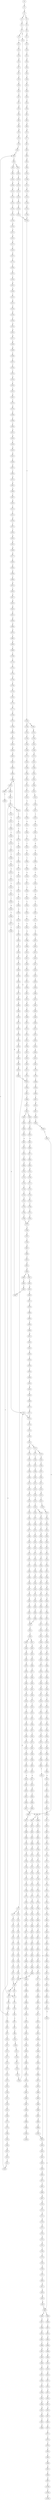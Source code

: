 strict digraph  {
	S0 -> S1 [ label = C ];
	S1 -> S2 [ label = G ];
	S2 -> S3 [ label = A ];
	S2 -> S4 [ label = T ];
	S3 -> S5 [ label = A ];
	S4 -> S6 [ label = G ];
	S5 -> S7 [ label = C ];
	S6 -> S8 [ label = C ];
	S7 -> S9 [ label = C ];
	S7 -> S10 [ label = A ];
	S8 -> S11 [ label = A ];
	S9 -> S12 [ label = T ];
	S10 -> S13 [ label = C ];
	S11 -> S14 [ label = T ];
	S12 -> S15 [ label = T ];
	S13 -> S16 [ label = G ];
	S13 -> S17 [ label = C ];
	S14 -> S18 [ label = C ];
	S15 -> S19 [ label = C ];
	S16 -> S20 [ label = C ];
	S17 -> S21 [ label = C ];
	S18 -> S22 [ label = C ];
	S19 -> S23 [ label = G ];
	S20 -> S24 [ label = G ];
	S21 -> S25 [ label = G ];
	S22 -> S26 [ label = G ];
	S23 -> S27 [ label = T ];
	S24 -> S28 [ label = C ];
	S25 -> S29 [ label = T ];
	S26 -> S30 [ label = C ];
	S27 -> S31 [ label = A ];
	S28 -> S32 [ label = A ];
	S29 -> S33 [ label = A ];
	S30 -> S34 [ label = A ];
	S31 -> S35 [ label = C ];
	S32 -> S36 [ label = C ];
	S33 -> S37 [ label = C ];
	S34 -> S38 [ label = C ];
	S35 -> S39 [ label = T ];
	S36 -> S40 [ label = G ];
	S37 -> S41 [ label = G ];
	S38 -> S42 [ label = G ];
	S39 -> S43 [ label = T ];
	S40 -> S44 [ label = T ];
	S41 -> S45 [ label = T ];
	S42 -> S46 [ label = T ];
	S43 -> S47 [ label = C ];
	S44 -> S48 [ label = C ];
	S45 -> S49 [ label = C ];
	S46 -> S50 [ label = C ];
	S47 -> S51 [ label = A ];
	S48 -> S52 [ label = C ];
	S49 -> S53 [ label = C ];
	S50 -> S54 [ label = G ];
	S51 -> S55 [ label = A ];
	S52 -> S56 [ label = A ];
	S53 -> S57 [ label = A ];
	S54 -> S58 [ label = A ];
	S55 -> S59 [ label = G ];
	S56 -> S60 [ label = G ];
	S57 -> S61 [ label = G ];
	S58 -> S62 [ label = G ];
	S59 -> S63 [ label = C ];
	S60 -> S64 [ label = C ];
	S61 -> S64 [ label = C ];
	S62 -> S65 [ label = C ];
	S63 -> S66 [ label = G ];
	S64 -> S67 [ label = T ];
	S64 -> S68 [ label = G ];
	S65 -> S69 [ label = G ];
	S66 -> S70 [ label = A ];
	S67 -> S71 [ label = T ];
	S68 -> S72 [ label = A ];
	S69 -> S73 [ label = A ];
	S70 -> S74 [ label = G ];
	S71 -> S75 [ label = C ];
	S72 -> S76 [ label = G ];
	S73 -> S77 [ label = G ];
	S74 -> S78 [ label = T ];
	S75 -> S79 [ label = A ];
	S76 -> S80 [ label = T ];
	S77 -> S81 [ label = T ];
	S78 -> S82 [ label = C ];
	S79 -> S83 [ label = C ];
	S80 -> S84 [ label = C ];
	S81 -> S85 [ label = C ];
	S82 -> S86 [ label = C ];
	S83 -> S87 [ label = G ];
	S84 -> S86 [ label = C ];
	S84 -> S88 [ label = T ];
	S85 -> S89 [ label = G ];
	S86 -> S90 [ label = C ];
	S87 -> S91 [ label = C ];
	S88 -> S92 [ label = C ];
	S89 -> S93 [ label = A ];
	S90 -> S94 [ label = T ];
	S90 -> S95 [ label = G ];
	S91 -> S96 [ label = C ];
	S92 -> S97 [ label = G ];
	S93 -> S98 [ label = A ];
	S94 -> S99 [ label = C ];
	S95 -> S100 [ label = C ];
	S96 -> S101 [ label = C ];
	S97 -> S102 [ label = T ];
	S98 -> S103 [ label = C ];
	S99 -> S104 [ label = C ];
	S100 -> S105 [ label = C ];
	S101 -> S106 [ label = T ];
	S102 -> S107 [ label = C ];
	S103 -> S108 [ label = C ];
	S104 -> S109 [ label = G ];
	S105 -> S110 [ label = T ];
	S106 -> S111 [ label = T ];
	S107 -> S112 [ label = T ];
	S108 -> S113 [ label = T ];
	S109 -> S114 [ label = G ];
	S110 -> S115 [ label = G ];
	S111 -> S116 [ label = C ];
	S112 -> S117 [ label = G ];
	S113 -> S118 [ label = G ];
	S114 -> S119 [ label = T ];
	S115 -> S120 [ label = T ];
	S116 -> S121 [ label = A ];
	S117 -> S122 [ label = T ];
	S118 -> S123 [ label = T ];
	S119 -> S124 [ label = C ];
	S120 -> S125 [ label = C ];
	S121 -> S126 [ label = T ];
	S122 -> S127 [ label = T ];
	S123 -> S128 [ label = C ];
	S124 -> S129 [ label = T ];
	S125 -> S130 [ label = G ];
	S126 -> S131 [ label = C ];
	S127 -> S132 [ label = C ];
	S128 -> S133 [ label = G ];
	S129 -> S134 [ label = G ];
	S130 -> S135 [ label = C ];
	S131 -> S136 [ label = C ];
	S132 -> S137 [ label = C ];
	S133 -> S138 [ label = C ];
	S134 -> S139 [ label = G ];
	S135 -> S140 [ label = G ];
	S136 -> S141 [ label = A ];
	S137 -> S142 [ label = G ];
	S138 -> S140 [ label = G ];
	S139 -> S143 [ label = A ];
	S140 -> S144 [ label = C ];
	S141 -> S145 [ label = G ];
	S142 -> S146 [ label = T ];
	S143 -> S147 [ label = G ];
	S144 -> S148 [ label = G ];
	S144 -> S149 [ label = A ];
	S145 -> S150 [ label = A ];
	S146 -> S151 [ label = G ];
	S147 -> S152 [ label = G ];
	S148 -> S153 [ label = A ];
	S149 -> S154 [ label = A ];
	S150 -> S155 [ label = A ];
	S151 -> S156 [ label = G ];
	S152 -> S157 [ label = G ];
	S153 -> S158 [ label = G ];
	S154 -> S159 [ label = C ];
	S155 -> S160 [ label = C ];
	S156 -> S161 [ label = C ];
	S157 -> S162 [ label = T ];
	S158 -> S163 [ label = C ];
	S159 -> S164 [ label = C ];
	S160 -> S165 [ label = C ];
	S161 -> S166 [ label = C ];
	S162 -> S167 [ label = G ];
	S163 -> S168 [ label = A ];
	S164 -> S169 [ label = C ];
	S165 -> S170 [ label = A ];
	S165 -> S171 [ label = G ];
	S166 -> S172 [ label = C ];
	S167 -> S173 [ label = T ];
	S168 -> S174 [ label = G ];
	S169 -> S175 [ label = G ];
	S170 -> S176 [ label = G ];
	S170 -> S177 [ label = C ];
	S171 -> S178 [ label = G ];
	S172 -> S179 [ label = G ];
	S173 -> S180 [ label = T ];
	S174 -> S181 [ label = T ];
	S175 -> S182 [ label = T ];
	S176 -> S183 [ label = A ];
	S177 -> S184 [ label = C ];
	S178 -> S185 [ label = A ];
	S179 -> S186 [ label = T ];
	S180 -> S187 [ label = C ];
	S181 -> S188 [ label = G ];
	S182 -> S189 [ label = A ];
	S183 -> S190 [ label = C ];
	S184 -> S191 [ label = A ];
	S185 -> S192 [ label = C ];
	S186 -> S193 [ label = C ];
	S187 -> S194 [ label = C ];
	S188 -> S195 [ label = C ];
	S189 -> S196 [ label = C ];
	S190 -> S197 [ label = T ];
	S191 -> S198 [ label = C ];
	S192 -> S199 [ label = G ];
	S193 -> S200 [ label = C ];
	S194 -> S201 [ label = A ];
	S195 -> S202 [ label = A ];
	S196 -> S203 [ label = A ];
	S197 -> S204 [ label = C ];
	S198 -> S205 [ label = C ];
	S199 -> S206 [ label = C ];
	S200 -> S207 [ label = A ];
	S201 -> S208 [ label = G ];
	S202 -> S209 [ label = A ];
	S203 -> S210 [ label = G ];
	S204 -> S211 [ label = C ];
	S205 -> S212 [ label = C ];
	S206 -> S213 [ label = C ];
	S207 -> S214 [ label = G ];
	S208 -> S215 [ label = C ];
	S209 -> S216 [ label = C ];
	S210 -> S217 [ label = C ];
	S211 -> S218 [ label = C ];
	S212 -> S219 [ label = C ];
	S213 -> S220 [ label = C ];
	S214 -> S221 [ label = T ];
	S215 -> S222 [ label = A ];
	S216 -> S223 [ label = A ];
	S217 -> S224 [ label = A ];
	S218 -> S225 [ label = A ];
	S219 -> S226 [ label = T ];
	S220 -> S227 [ label = A ];
	S221 -> S228 [ label = A ];
	S222 -> S229 [ label = G ];
	S223 -> S230 [ label = G ];
	S224 -> S231 [ label = G ];
	S225 -> S232 [ label = T ];
	S226 -> S233 [ label = T ];
	S227 -> S234 [ label = T ];
	S228 -> S235 [ label = G ];
	S229 -> S236 [ label = A ];
	S230 -> S237 [ label = C ];
	S231 -> S238 [ label = G ];
	S232 -> S239 [ label = C ];
	S233 -> S240 [ label = C ];
	S234 -> S241 [ label = C ];
	S235 -> S242 [ label = G ];
	S235 -> S243 [ label = C ];
	S236 -> S244 [ label = T ];
	S237 -> S245 [ label = T ];
	S238 -> S246 [ label = T ];
	S239 -> S247 [ label = T ];
	S240 -> S248 [ label = C ];
	S240 -> S249 [ label = G ];
	S241 -> S250 [ label = G ];
	S242 -> S251 [ label = G ];
	S243 -> S252 [ label = T ];
	S244 -> S253 [ label = A ];
	S245 -> S254 [ label = A ];
	S246 -> S255 [ label = G ];
	S247 -> S256 [ label = G ];
	S248 -> S257 [ label = T ];
	S249 -> S258 [ label = A ];
	S250 -> S259 [ label = T ];
	S251 -> S260 [ label = T ];
	S252 -> S261 [ label = C ];
	S253 -> S262 [ label = A ];
	S254 -> S263 [ label = C ];
	S255 -> S264 [ label = C ];
	S256 -> S265 [ label = C ];
	S257 -> S266 [ label = G ];
	S258 -> S267 [ label = T ];
	S259 -> S268 [ label = C ];
	S260 -> S269 [ label = C ];
	S261 -> S270 [ label = C ];
	S262 -> S271 [ label = A ];
	S263 -> S272 [ label = G ];
	S264 -> S273 [ label = A ];
	S265 -> S274 [ label = C ];
	S266 -> S275 [ label = T ];
	S267 -> S276 [ label = C ];
	S268 -> S277 [ label = C ];
	S269 -> S278 [ label = A ];
	S270 -> S279 [ label = A ];
	S271 -> S280 [ label = A ];
	S272 -> S281 [ label = A ];
	S273 -> S282 [ label = C ];
	S274 -> S283 [ label = A ];
	S275 -> S284 [ label = C ];
	S276 -> S285 [ label = G ];
	S277 -> S286 [ label = T ];
	S278 -> S287 [ label = C ];
	S279 -> S288 [ label = C ];
	S280 -> S289 [ label = A ];
	S281 -> S290 [ label = G ];
	S282 -> S291 [ label = G ];
	S283 -> S292 [ label = G ];
	S284 -> S293 [ label = C ];
	S285 -> S294 [ label = T ];
	S286 -> S295 [ label = C ];
	S287 -> S296 [ label = T ];
	S288 -> S297 [ label = C ];
	S289 -> S298 [ label = C ];
	S290 -> S299 [ label = A ];
	S291 -> S300 [ label = C ];
	S292 -> S301 [ label = T ];
	S293 -> S302 [ label = T ];
	S294 -> S303 [ label = T ];
	S295 -> S304 [ label = T ];
	S296 -> S305 [ label = C ];
	S297 -> S306 [ label = G ];
	S298 -> S307 [ label = T ];
	S299 -> S308 [ label = A ];
	S300 -> S309 [ label = G ];
	S301 -> S310 [ label = C ];
	S302 -> S311 [ label = T ];
	S303 -> S312 [ label = T ];
	S304 -> S313 [ label = T ];
	S305 -> S314 [ label = G ];
	S306 -> S315 [ label = G ];
	S307 -> S316 [ label = T ];
	S308 -> S317 [ label = C ];
	S309 -> S318 [ label = G ];
	S310 -> S319 [ label = G ];
	S311 -> S320 [ label = G ];
	S312 -> S321 [ label = G ];
	S313 -> S322 [ label = C ];
	S314 -> S323 [ label = C ];
	S315 -> S324 [ label = A ];
	S316 -> S325 [ label = T ];
	S317 -> S326 [ label = T ];
	S318 -> S327 [ label = T ];
	S319 -> S328 [ label = T ];
	S320 -> S329 [ label = T ];
	S321 -> S330 [ label = T ];
	S322 -> S331 [ label = T ];
	S323 -> S332 [ label = T ];
	S324 -> S333 [ label = C ];
	S325 -> S334 [ label = G ];
	S326 -> S335 [ label = G ];
	S327 -> S336 [ label = G ];
	S328 -> S337 [ label = A ];
	S329 -> S338 [ label = A ];
	S330 -> S339 [ label = A ];
	S331 -> S340 [ label = C ];
	S332 -> S341 [ label = T ];
	S333 -> S342 [ label = G ];
	S334 -> S343 [ label = C ];
	S335 -> S344 [ label = G ];
	S336 -> S345 [ label = C ];
	S337 -> S346 [ label = A ];
	S338 -> S347 [ label = G ];
	S339 -> S348 [ label = G ];
	S340 -> S349 [ label = G ];
	S341 -> S350 [ label = C ];
	S342 -> S351 [ label = T ];
	S343 -> S352 [ label = C ];
	S344 -> S353 [ label = C ];
	S345 -> S354 [ label = C ];
	S346 -> S355 [ label = G ];
	S347 -> S356 [ label = G ];
	S348 -> S357 [ label = G ];
	S349 -> S358 [ label = G ];
	S350 -> S359 [ label = A ];
	S351 -> S360 [ label = C ];
	S352 -> S361 [ label = G ];
	S353 -> S362 [ label = G ];
	S354 -> S363 [ label = G ];
	S355 -> S364 [ label = A ];
	S356 -> S365 [ label = A ];
	S357 -> S366 [ label = A ];
	S358 -> S367 [ label = A ];
	S359 -> S368 [ label = T ];
	S360 -> S369 [ label = G ];
	S361 -> S370 [ label = T ];
	S362 -> S371 [ label = C ];
	S363 -> S372 [ label = C ];
	S364 -> S373 [ label = C ];
	S365 -> S374 [ label = G ];
	S366 -> S375 [ label = A ];
	S367 -> S376 [ label = G ];
	S368 -> S377 [ label = C ];
	S369 -> S378 [ label = T ];
	S370 -> S379 [ label = A ];
	S371 -> S380 [ label = A ];
	S372 -> S381 [ label = A ];
	S373 -> S382 [ label = G ];
	S374 -> S383 [ label = A ];
	S375 -> S384 [ label = A ];
	S376 -> S385 [ label = A ];
	S377 -> S386 [ label = C ];
	S378 -> S387 [ label = G ];
	S379 -> S388 [ label = G ];
	S380 -> S389 [ label = G ];
	S381 -> S390 [ label = A ];
	S382 -> S391 [ label = G ];
	S383 -> S392 [ label = G ];
	S384 -> S393 [ label = G ];
	S385 -> S394 [ label = G ];
	S386 -> S141 [ label = A ];
	S387 -> S395 [ label = A ];
	S388 -> S396 [ label = C ];
	S389 -> S397 [ label = C ];
	S390 -> S398 [ label = C ];
	S391 -> S399 [ label = C ];
	S392 -> S400 [ label = G ];
	S393 -> S401 [ label = G ];
	S394 -> S402 [ label = G ];
	S395 -> S403 [ label = C ];
	S396 -> S404 [ label = C ];
	S397 -> S405 [ label = G ];
	S398 -> S406 [ label = C ];
	S399 -> S407 [ label = T ];
	S400 -> S408 [ label = T ];
	S401 -> S409 [ label = T ];
	S402 -> S410 [ label = T ];
	S403 -> S411 [ label = C ];
	S404 -> S412 [ label = G ];
	S405 -> S413 [ label = G ];
	S406 -> S414 [ label = A ];
	S407 -> S415 [ label = C ];
	S408 -> S416 [ label = C ];
	S409 -> S417 [ label = C ];
	S410 -> S416 [ label = C ];
	S411 -> S418 [ label = G ];
	S412 -> S419 [ label = G ];
	S413 -> S420 [ label = G ];
	S414 -> S421 [ label = G ];
	S415 -> S422 [ label = T ];
	S416 -> S423 [ label = C ];
	S417 -> S424 [ label = C ];
	S418 -> S425 [ label = G ];
	S419 -> S426 [ label = T ];
	S420 -> S427 [ label = T ];
	S421 -> S428 [ label = T ];
	S422 -> S429 [ label = C ];
	S423 -> S430 [ label = C ];
	S424 -> S431 [ label = C ];
	S425 -> S432 [ label = T ];
	S426 -> S433 [ label = G ];
	S427 -> S434 [ label = G ];
	S428 -> S435 [ label = C ];
	S429 -> S436 [ label = G ];
	S430 -> S437 [ label = A ];
	S430 -> S438 [ label = G ];
	S431 -> S439 [ label = G ];
	S432 -> S440 [ label = C ];
	S433 -> S441 [ label = A ];
	S434 -> S442 [ label = C ];
	S435 -> S443 [ label = G ];
	S436 -> S444 [ label = A ];
	S437 -> S445 [ label = G ];
	S438 -> S446 [ label = G ];
	S439 -> S447 [ label = A ];
	S440 -> S448 [ label = G ];
	S441 -> S449 [ label = C ];
	S442 -> S450 [ label = C ];
	S443 -> S451 [ label = C ];
	S444 -> S452 [ label = A ];
	S445 -> S453 [ label = A ];
	S446 -> S454 [ label = A ];
	S447 -> S455 [ label = A ];
	S448 -> S456 [ label = C ];
	S449 -> S457 [ label = G ];
	S450 -> S458 [ label = G ];
	S451 -> S459 [ label = G ];
	S452 -> S460 [ label = G ];
	S453 -> S461 [ label = G ];
	S454 -> S462 [ label = G ];
	S455 -> S463 [ label = G ];
	S456 -> S464 [ label = G ];
	S457 -> S465 [ label = T ];
	S458 -> S466 [ label = C ];
	S459 -> S467 [ label = C ];
	S460 -> S468 [ label = T ];
	S461 -> S469 [ label = C ];
	S462 -> S470 [ label = G ];
	S463 -> S471 [ label = T ];
	S464 -> S472 [ label = T ];
	S465 -> S473 [ label = G ];
	S466 -> S474 [ label = C ];
	S467 -> S475 [ label = A ];
	S468 -> S476 [ label = C ];
	S469 -> S477 [ label = C ];
	S470 -> S478 [ label = C ];
	S471 -> S479 [ label = C ];
	S472 -> S480 [ label = A ];
	S473 -> S481 [ label = G ];
	S474 -> S482 [ label = G ];
	S475 -> S483 [ label = G ];
	S476 -> S484 [ label = G ];
	S477 -> S485 [ label = A ];
	S478 -> S486 [ label = G ];
	S479 -> S487 [ label = G ];
	S480 -> S488 [ label = G ];
	S481 -> S489 [ label = G ];
	S482 -> S490 [ label = G ];
	S483 -> S491 [ label = C ];
	S484 -> S492 [ label = C ];
	S485 -> S493 [ label = C ];
	S486 -> S494 [ label = T ];
	S487 -> S495 [ label = A ];
	S488 -> S496 [ label = C ];
	S489 -> S497 [ label = T ];
	S490 -> S498 [ label = T ];
	S491 -> S499 [ label = C ];
	S492 -> S500 [ label = G ];
	S493 -> S501 [ label = G ];
	S494 -> S502 [ label = G ];
	S495 -> S503 [ label = G ];
	S496 -> S504 [ label = C ];
	S497 -> S505 [ label = A ];
	S498 -> S506 [ label = G ];
	S499 -> S507 [ label = G ];
	S500 -> S508 [ label = G ];
	S501 -> S509 [ label = G ];
	S502 -> S510 [ label = G ];
	S503 -> S511 [ label = G ];
	S504 -> S512 [ label = G ];
	S505 -> S513 [ label = C ];
	S506 -> S514 [ label = G ];
	S507 -> S515 [ label = G ];
	S508 -> S516 [ label = C ];
	S509 -> S517 [ label = T ];
	S510 -> S518 [ label = T ];
	S511 -> S519 [ label = T ];
	S512 -> S520 [ label = C ];
	S513 -> S521 [ label = T ];
	S514 -> S522 [ label = T ];
	S515 -> S523 [ label = T ];
	S516 -> S524 [ label = T ];
	S517 -> S525 [ label = T ];
	S518 -> S526 [ label = A ];
	S519 -> S527 [ label = A ];
	S520 -> S528 [ label = T ];
	S521 -> S529 [ label = A ];
	S522 -> S530 [ label = G ];
	S523 -> S531 [ label = G ];
	S524 -> S532 [ label = A ];
	S525 -> S533 [ label = A ];
	S526 -> S534 [ label = T ];
	S527 -> S535 [ label = T ];
	S528 -> S536 [ label = G ];
	S529 -> S537 [ label = T ];
	S530 -> S538 [ label = G ];
	S531 -> S539 [ label = G ];
	S532 -> S540 [ label = T ];
	S533 -> S541 [ label = C ];
	S534 -> S542 [ label = G ];
	S535 -> S543 [ label = A ];
	S536 -> S544 [ label = G ];
	S537 -> S545 [ label = T ];
	S538 -> S546 [ label = A ];
	S539 -> S547 [ label = A ];
	S540 -> S548 [ label = A ];
	S541 -> S549 [ label = T ];
	S542 -> S550 [ label = A ];
	S543 -> S551 [ label = A ];
	S544 -> S552 [ label = A ];
	S545 -> S553 [ label = G ];
	S546 -> S554 [ label = A ];
	S547 -> S555 [ label = A ];
	S548 -> S556 [ label = G ];
	S549 -> S557 [ label = G ];
	S550 -> S558 [ label = G ];
	S551 -> S559 [ label = G ];
	S552 -> S560 [ label = A ];
	S553 -> S561 [ label = G ];
	S554 -> S562 [ label = C ];
	S555 -> S563 [ label = G ];
	S556 -> S564 [ label = T ];
	S557 -> S565 [ label = C ];
	S558 -> S566 [ label = C ];
	S559 -> S567 [ label = T ];
	S560 -> S568 [ label = G ];
	S561 -> S569 [ label = A ];
	S562 -> S570 [ label = C ];
	S563 -> S571 [ label = A ];
	S564 -> S572 [ label = A ];
	S565 -> S573 [ label = A ];
	S566 -> S574 [ label = G ];
	S567 -> S575 [ label = C ];
	S568 -> S576 [ label = A ];
	S569 -> S577 [ label = A ];
	S570 -> S578 [ label = T ];
	S571 -> S579 [ label = A ];
	S572 -> S580 [ label = G ];
	S573 -> S581 [ label = G ];
	S574 -> S582 [ label = G ];
	S575 -> S583 [ label = G ];
	S576 -> S584 [ label = A ];
	S577 -> S585 [ label = C ];
	S578 -> S586 [ label = C ];
	S579 -> S587 [ label = C ];
	S580 -> S588 [ label = C ];
	S581 -> S589 [ label = A ];
	S582 -> S590 [ label = T ];
	S583 -> S591 [ label = T ];
	S584 -> S587 [ label = C ];
	S585 -> S592 [ label = G ];
	S586 -> S593 [ label = G ];
	S587 -> S594 [ label = G ];
	S588 -> S595 [ label = C ];
	S589 -> S596 [ label = C ];
	S590 -> S597 [ label = C ];
	S591 -> S598 [ label = G ];
	S592 -> S599 [ label = G ];
	S593 -> S600 [ label = G ];
	S594 -> S601 [ label = G ];
	S595 -> S602 [ label = G ];
	S596 -> S603 [ label = G ];
	S597 -> S604 [ label = G ];
	S598 -> S605 [ label = G ];
	S599 -> S606 [ label = T ];
	S600 -> S607 [ label = C ];
	S601 -> S608 [ label = C ];
	S602 -> S609 [ label = A ];
	S603 -> S610 [ label = G ];
	S604 -> S611 [ label = C ];
	S605 -> S612 [ label = T ];
	S606 -> S613 [ label = A ];
	S607 -> S614 [ label = A ];
	S608 -> S615 [ label = A ];
	S609 -> S616 [ label = A ];
	S610 -> S617 [ label = A ];
	S611 -> S618 [ label = A ];
	S612 -> S619 [ label = A ];
	S613 -> S620 [ label = C ];
	S614 -> S621 [ label = C ];
	S615 -> S622 [ label = C ];
	S616 -> S623 [ label = A ];
	S617 -> S624 [ label = C ];
	S618 -> S625 [ label = C ];
	S619 -> S626 [ label = C ];
	S620 -> S627 [ label = G ];
	S621 -> S628 [ label = G ];
	S622 -> S629 [ label = C ];
	S622 -> S630 [ label = T ];
	S623 -> S631 [ label = C ];
	S624 -> S632 [ label = A ];
	S625 -> S633 [ label = G ];
	S626 -> S634 [ label = C ];
	S627 -> S635 [ label = A ];
	S628 -> S636 [ label = C ];
	S629 -> S637 [ label = G ];
	S630 -> S638 [ label = G ];
	S631 -> S639 [ label = C ];
	S632 -> S640 [ label = C ];
	S633 -> S641 [ label = C ];
	S634 -> S642 [ label = G ];
	S635 -> S643 [ label = A ];
	S636 -> S644 [ label = G ];
	S637 -> S645 [ label = G ];
	S638 -> S646 [ label = G ];
	S639 -> S647 [ label = C ];
	S640 -> S648 [ label = A ];
	S641 -> S649 [ label = G ];
	S642 -> S650 [ label = G ];
	S643 -> S651 [ label = G ];
	S644 -> S652 [ label = C ];
	S645 -> S653 [ label = G ];
	S646 -> S654 [ label = G ];
	S647 -> S655 [ label = C ];
	S648 -> S656 [ label = C ];
	S649 -> S657 [ label = C ];
	S650 -> S658 [ label = T ];
	S651 -> S659 [ label = A ];
	S652 -> S660 [ label = G ];
	S653 -> S661 [ label = A ];
	S654 -> S662 [ label = A ];
	S655 -> S663 [ label = G ];
	S656 -> S664 [ label = C ];
	S657 -> S660 [ label = G ];
	S658 -> S665 [ label = G ];
	S659 -> S666 [ label = A ];
	S660 -> S667 [ label = C ];
	S660 -> S668 [ label = G ];
	S661 -> S669 [ label = A ];
	S662 -> S670 [ label = A ];
	S663 -> S671 [ label = A ];
	S664 -> S672 [ label = T ];
	S665 -> S673 [ label = G ];
	S666 -> S674 [ label = G ];
	S667 -> S675 [ label = G ];
	S668 -> S676 [ label = C ];
	S669 -> S677 [ label = T ];
	S670 -> S678 [ label = C ];
	S671 -> S679 [ label = C ];
	S672 -> S680 [ label = C ];
	S673 -> S681 [ label = T ];
	S674 -> S682 [ label = T ];
	S675 -> S683 [ label = T ];
	S676 -> S684 [ label = T ];
	S677 -> S685 [ label = T ];
	S678 -> S686 [ label = T ];
	S679 -> S687 [ label = T ];
	S680 -> S688 [ label = T ];
	S681 -> S689 [ label = T ];
	S682 -> S690 [ label = G ];
	S683 -> S691 [ label = C ];
	S684 -> S692 [ label = G ];
	S685 -> S693 [ label = G ];
	S686 -> S694 [ label = G ];
	S687 -> S695 [ label = A ];
	S688 -> S696 [ label = A ];
	S689 -> S697 [ label = A ];
	S690 -> S698 [ label = T ];
	S691 -> S699 [ label = G ];
	S692 -> S700 [ label = G ];
	S693 -> S701 [ label = A ];
	S694 -> S702 [ label = G ];
	S695 -> S703 [ label = G ];
	S696 -> S704 [ label = G ];
	S697 -> S705 [ label = G ];
	S698 -> S706 [ label = C ];
	S699 -> S707 [ label = A ];
	S700 -> S708 [ label = A ];
	S701 -> S709 [ label = A ];
	S702 -> S710 [ label = A ];
	S703 -> S711 [ label = A ];
	S704 -> S712 [ label = A ];
	S705 -> S713 [ label = A ];
	S706 -> S714 [ label = C ];
	S707 -> S715 [ label = C ];
	S708 -> S716 [ label = A ];
	S709 -> S717 [ label = C ];
	S710 -> S718 [ label = C ];
	S711 -> S719 [ label = A ];
	S712 -> S720 [ label = A ];
	S713 -> S721 [ label = A ];
	S714 -> S722 [ label = T ];
	S715 -> S723 [ label = G ];
	S716 -> S724 [ label = T ];
	S717 -> S725 [ label = C ];
	S718 -> S726 [ label = C ];
	S719 -> S727 [ label = T ];
	S720 -> S728 [ label = C ];
	S721 -> S729 [ label = G ];
	S722 -> S730 [ label = G ];
	S723 -> S731 [ label = C ];
	S724 -> S732 [ label = G ];
	S725 -> S733 [ label = C ];
	S726 -> S734 [ label = C ];
	S727 -> S735 [ label = C ];
	S728 -> S736 [ label = G ];
	S729 -> S737 [ label = G ];
	S730 -> S738 [ label = G ];
	S731 -> S739 [ label = G ];
	S732 -> S740 [ label = G ];
	S733 -> S741 [ label = G ];
	S734 -> S742 [ label = G ];
	S735 -> S743 [ label = G ];
	S736 -> S744 [ label = A ];
	S737 -> S745 [ label = G ];
	S738 -> S746 [ label = C ];
	S739 -> S747 [ label = C ];
	S740 -> S748 [ label = G ];
	S741 -> S749 [ label = T ];
	S742 -> S750 [ label = T ];
	S743 -> S751 [ label = G ];
	S744 -> S752 [ label = G ];
	S745 -> S753 [ label = G ];
	S746 -> S754 [ label = C ];
	S747 -> S755 [ label = C ];
	S748 -> S756 [ label = G ];
	S749 -> S757 [ label = C ];
	S750 -> S758 [ label = C ];
	S751 -> S759 [ label = G ];
	S752 -> S760 [ label = G ];
	S753 -> S761 [ label = G ];
	S754 -> S762 [ label = T ];
	S755 -> S763 [ label = T ];
	S756 -> S764 [ label = T ];
	S757 -> S765 [ label = T ];
	S758 -> S766 [ label = T ];
	S759 -> S767 [ label = T ];
	S760 -> S768 [ label = T ];
	S761 -> S769 [ label = T ];
	S762 -> S770 [ label = G ];
	S763 -> S771 [ label = C ];
	S764 -> S772 [ label = C ];
	S765 -> S773 [ label = C ];
	S766 -> S773 [ label = C ];
	S767 -> S774 [ label = A ];
	S768 -> S775 [ label = G ];
	S769 -> S776 [ label = C ];
	S770 -> S777 [ label = G ];
	S771 -> S778 [ label = G ];
	S772 -> S779 [ label = C ];
	S773 -> S780 [ label = G ];
	S774 -> S781 [ label = T ];
	S775 -> S782 [ label = T ];
	S776 -> S783 [ label = C ];
	S777 -> S784 [ label = G ];
	S778 -> S785 [ label = G ];
	S779 -> S786 [ label = G ];
	S780 -> S787 [ label = G ];
	S781 -> S788 [ label = C ];
	S782 -> S789 [ label = C ];
	S783 -> S790 [ label = G ];
	S784 -> S791 [ label = T ];
	S785 -> S792 [ label = G ];
	S786 -> S793 [ label = C ];
	S787 -> S794 [ label = C ];
	S788 -> S795 [ label = C ];
	S789 -> S796 [ label = C ];
	S790 -> S797 [ label = T ];
	S791 -> S798 [ label = C ];
	S792 -> S799 [ label = C ];
	S793 -> S800 [ label = C ];
	S794 -> S801 [ label = A ];
	S795 -> S802 [ label = C ];
	S796 -> S803 [ label = C ];
	S797 -> S804 [ label = C ];
	S798 -> S805 [ label = C ];
	S799 -> S806 [ label = T ];
	S800 -> S807 [ label = G ];
	S801 -> S808 [ label = C ];
	S802 -> S809 [ label = G ];
	S803 -> S810 [ label = T ];
	S804 -> S811 [ label = G ];
	S805 -> S812 [ label = C ];
	S806 -> S813 [ label = C ];
	S807 -> S814 [ label = G ];
	S808 -> S815 [ label = C ];
	S809 -> S816 [ label = A ];
	S810 -> S817 [ label = G ];
	S811 -> S818 [ label = G ];
	S812 -> S819 [ label = G ];
	S813 -> S820 [ label = A ];
	S814 -> S821 [ label = A ];
	S815 -> S822 [ label = G ];
	S816 -> S823 [ label = A ];
	S817 -> S824 [ label = T ];
	S818 -> S825 [ label = A ];
	S819 -> S826 [ label = A ];
	S820 -> S827 [ label = C ];
	S821 -> S828 [ label = A ];
	S822 -> S829 [ label = A ];
	S823 -> S830 [ label = A ];
	S824 -> S831 [ label = C ];
	S825 -> S832 [ label = A ];
	S826 -> S833 [ label = G ];
	S827 -> S834 [ label = G ];
	S828 -> S835 [ label = C ];
	S829 -> S836 [ label = G ];
	S829 -> S837 [ label = A ];
	S830 -> S838 [ label = G ];
	S831 -> S839 [ label = C ];
	S832 -> S840 [ label = C ];
	S833 -> S841 [ label = T ];
	S834 -> S842 [ label = T ];
	S835 -> S843 [ label = T ];
	S836 -> S844 [ label = T ];
	S837 -> S845 [ label = T ];
	S838 -> S846 [ label = T ];
	S839 -> S847 [ label = T ];
	S840 -> S848 [ label = A ];
	S840 -> S849 [ label = T ];
	S841 -> S850 [ label = C ];
	S842 -> S851 [ label = C ];
	S843 -> S852 [ label = G ];
	S844 -> S853 [ label = C ];
	S845 -> S854 [ label = G ];
	S846 -> S855 [ label = G ];
	S847 -> S856 [ label = A ];
	S848 -> S857 [ label = G ];
	S849 -> S858 [ label = A ];
	S850 -> S859 [ label = C ];
	S851 -> S860 [ label = C ];
	S852 -> S861 [ label = C ];
	S853 -> S862 [ label = C ];
	S854 -> S863 [ label = T ];
	S855 -> S864 [ label = T ];
	S856 -> S865 [ label = C ];
	S857 -> S866 [ label = G ];
	S858 -> S867 [ label = C ];
	S859 -> S868 [ label = A ];
	S860 -> S869 [ label = A ];
	S861 -> S870 [ label = A ];
	S862 -> S868 [ label = A ];
	S863 -> S871 [ label = A ];
	S864 -> S872 [ label = C ];
	S865 -> S873 [ label = T ];
	S866 -> S874 [ label = A ];
	S867 -> S875 [ label = A ];
	S868 -> S876 [ label = G ];
	S869 -> S60 [ label = G ];
	S870 -> S877 [ label = A ];
	S871 -> S878 [ label = G ];
	S872 -> S879 [ label = G ];
	S873 -> S880 [ label = A ];
	S874 -> S881 [ label = A ];
	S875 -> S882 [ label = A ];
	S876 -> S883 [ label = T ];
	S876 -> S884 [ label = C ];
	S877 -> S885 [ label = C ];
	S878 -> S886 [ label = T ];
	S879 -> S887 [ label = T ];
	S880 -> S888 [ label = C ];
	S881 -> S889 [ label = T ];
	S882 -> S890 [ label = C ];
	S883 -> S891 [ label = A ];
	S884 -> S892 [ label = T ];
	S885 -> S893 [ label = C ];
	S886 -> S894 [ label = T ];
	S887 -> S895 [ label = C ];
	S888 -> S896 [ label = C ];
	S889 -> S897 [ label = A ];
	S890 -> S898 [ label = G ];
	S891 -> S235 [ label = G ];
	S892 -> S71 [ label = T ];
	S893 -> S899 [ label = A ];
	S894 -> S900 [ label = T ];
	S895 -> S901 [ label = G ];
	S896 -> S902 [ label = A ];
	S897 -> S903 [ label = G ];
	S898 -> S904 [ label = A ];
	S899 -> S905 [ label = G ];
	S900 -> S906 [ label = C ];
	S901 -> S907 [ label = G ];
	S902 -> S908 [ label = G ];
	S903 -> S909 [ label = T ];
	S904 -> S910 [ label = A ];
	S905 -> S911 [ label = A ];
	S906 -> S912 [ label = A ];
	S907 -> S913 [ label = A ];
	S908 -> S914 [ label = G ];
	S909 -> S915 [ label = C ];
	S910 -> S916 [ label = A ];
	S911 -> S917 [ label = A ];
	S912 -> S918 [ label = C ];
	S913 -> S919 [ label = A ];
	S914 -> S920 [ label = A ];
	S915 -> S921 [ label = T ];
	S916 -> S922 [ label = A ];
	S917 -> S923 [ label = C ];
	S918 -> S924 [ label = T ];
	S919 -> S840 [ label = C ];
	S920 -> S925 [ label = G ];
	S921 -> S926 [ label = C ];
	S922 -> S927 [ label = C ];
	S923 -> S928 [ label = A ];
	S924 -> S929 [ label = C ];
	S925 -> S930 [ label = A ];
	S926 -> S931 [ label = T ];
	S927 -> S932 [ label = A ];
	S928 -> S933 [ label = G ];
	S929 -> S934 [ label = C ];
	S930 -> S935 [ label = G ];
	S931 -> S936 [ label = C ];
	S932 -> S937 [ label = G ];
	S933 -> S938 [ label = C ];
	S934 -> S939 [ label = T ];
	S935 -> S940 [ label = T ];
	S936 -> S941 [ label = T ];
	S937 -> S942 [ label = A ];
	S938 -> S943 [ label = C ];
	S939 -> S944 [ label = T ];
	S940 -> S945 [ label = C ];
	S941 -> S946 [ label = G ];
	S942 -> S947 [ label = A ];
	S943 -> S948 [ label = G ];
	S944 -> S949 [ label = T ];
	S945 -> S950 [ label = A ];
	S946 -> S951 [ label = A ];
	S947 -> S952 [ label = G ];
	S948 -> S953 [ label = T ];
	S949 -> S954 [ label = C ];
	S950 -> S955 [ label = G ];
	S951 -> S956 [ label = G ];
	S952 -> S957 [ label = G ];
	S953 -> S958 [ label = C ];
	S954 -> S959 [ label = A ];
	S955 -> S960 [ label = G ];
	S956 -> S961 [ label = T ];
	S957 -> S962 [ label = G ];
	S958 -> S963 [ label = C ];
	S959 -> S964 [ label = T ];
	S960 -> S965 [ label = A ];
	S961 -> S966 [ label = A ];
	S962 -> S967 [ label = G ];
	S963 -> S968 [ label = T ];
	S964 -> S969 [ label = C ];
	S965 -> S970 [ label = C ];
	S967 -> S971 [ label = T ];
	S968 -> S972 [ label = C ];
	S969 -> S973 [ label = C ];
	S970 -> S974 [ label = C ];
	S971 -> S975 [ label = C ];
	S972 -> S976 [ label = T ];
	S973 -> S977 [ label = A ];
	S974 -> S978 [ label = A ];
	S975 -> S979 [ label = T ];
	S976 -> S980 [ label = G ];
	S977 -> S145 [ label = G ];
	S978 -> S981 [ label = G ];
	S979 -> S982 [ label = C ];
	S980 -> S983 [ label = T ];
	S981 -> S984 [ label = T ];
	S982 -> S985 [ label = T ];
	S983 -> S986 [ label = C ];
	S984 -> S987 [ label = C ];
	S985 -> S988 [ label = C ];
	S986 -> S989 [ label = G ];
	S987 -> S990 [ label = T ];
	S988 -> S991 [ label = G ];
	S989 -> S992 [ label = T ];
	S990 -> S993 [ label = C ];
	S991 -> S994 [ label = T ];
	S992 -> S995 [ label = G ];
	S993 -> S996 [ label = T ];
	S994 -> S997 [ label = G ];
	S995 -> S998 [ label = G ];
	S996 -> S999 [ label = G ];
	S997 -> S1000 [ label = G ];
	S998 -> S1001 [ label = T ];
	S999 -> S1002 [ label = T ];
	S1000 -> S1003 [ label = T ];
	S1001 -> S619 [ label = A ];
	S1002 -> S1004 [ label = A ];
	S1003 -> S1005 [ label = A ];
}
